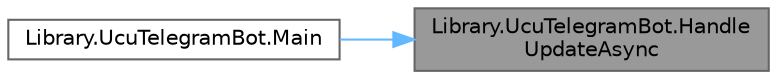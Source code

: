 digraph "Library.UcuTelegramBot.HandleUpdateAsync"
{
 // INTERACTIVE_SVG=YES
 // LATEX_PDF_SIZE
  bgcolor="transparent";
  edge [fontname=Helvetica,fontsize=10,labelfontname=Helvetica,labelfontsize=10];
  node [fontname=Helvetica,fontsize=10,shape=box,height=0.2,width=0.4];
  rankdir="RL";
  Node1 [label="Library.UcuTelegramBot.Handle\lUpdateAsync",height=0.2,width=0.4,color="gray40", fillcolor="grey60", style="filled", fontcolor="black",tooltip="Maneja las actualizaciones del bot (todo lo que llega), incluyendo mensajes, ediciones de mensajes,..."];
  Node1 -> Node2 [dir="back",color="steelblue1",style="solid"];
  Node2 [label="Library.UcuTelegramBot.Main",height=0.2,width=0.4,color="grey40", fillcolor="white", style="filled",URL="$classLibrary_1_1UcuTelegramBot.html#a469cadedaed4314dc5184b2cc11873a4",tooltip="Punto de entrada al programa."];
}
